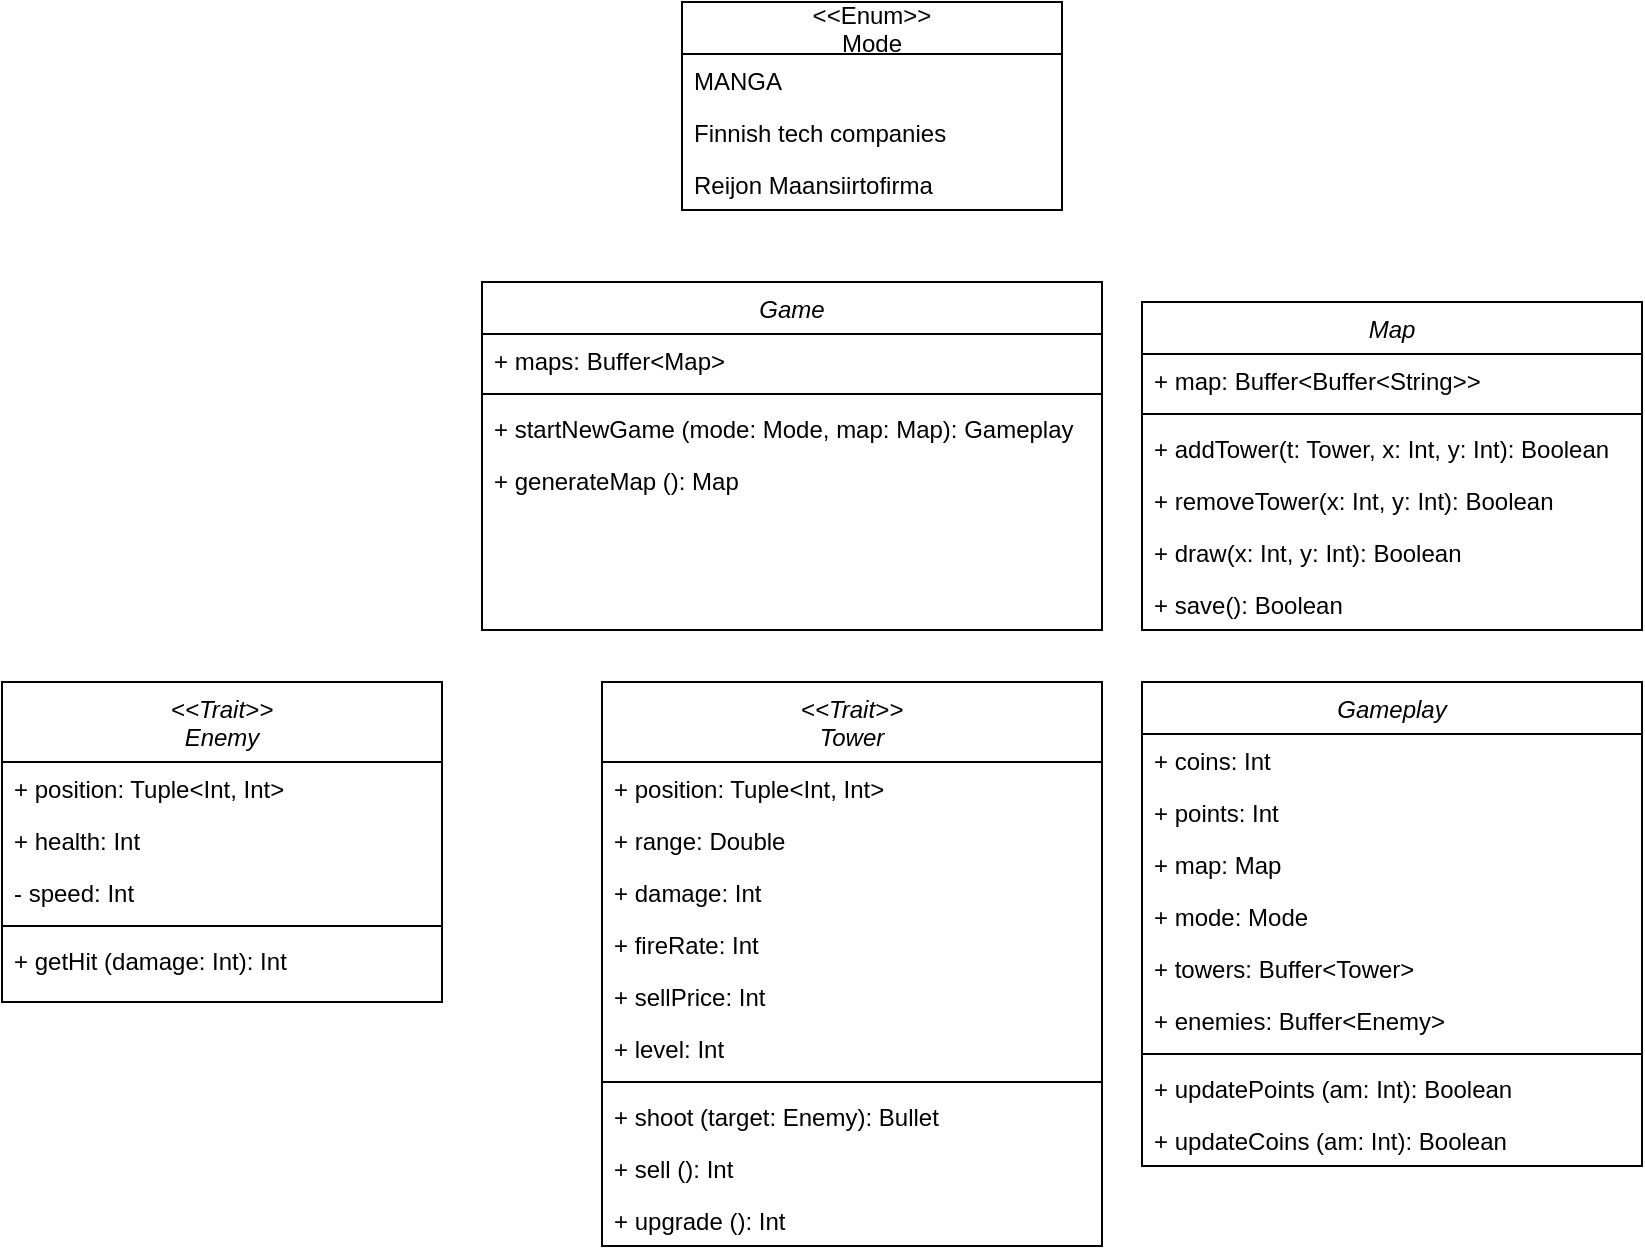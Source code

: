 <mxfile version="20.8.18" type="github">
  <diagram id="C5RBs43oDa-KdzZeNtuy" name="Page-1">
    <mxGraphModel dx="1513" dy="1969" grid="1" gridSize="10" guides="1" tooltips="1" connect="1" arrows="1" fold="1" page="1" pageScale="1" pageWidth="827" pageHeight="1169" math="0" shadow="0">
      <root>
        <mxCell id="WIyWlLk6GJQsqaUBKTNV-0" />
        <mxCell id="WIyWlLk6GJQsqaUBKTNV-1" parent="WIyWlLk6GJQsqaUBKTNV-0" />
        <mxCell id="zkfFHV4jXpPFQw0GAbJ--0" value="Game" style="swimlane;fontStyle=2;align=center;verticalAlign=top;childLayout=stackLayout;horizontal=1;startSize=26;horizontalStack=0;resizeParent=1;resizeLast=0;collapsible=1;marginBottom=0;rounded=0;shadow=0;strokeWidth=1;" parent="WIyWlLk6GJQsqaUBKTNV-1" vertex="1">
          <mxGeometry x="160" y="130" width="310" height="174" as="geometry">
            <mxRectangle x="230" y="140" width="160" height="26" as="alternateBounds" />
          </mxGeometry>
        </mxCell>
        <mxCell id="zkfFHV4jXpPFQw0GAbJ--1" value="+ maps: Buffer&lt;Map&gt;" style="text;align=left;verticalAlign=top;spacingLeft=4;spacingRight=4;overflow=hidden;rotatable=0;points=[[0,0.5],[1,0.5]];portConstraint=eastwest;" parent="zkfFHV4jXpPFQw0GAbJ--0" vertex="1">
          <mxGeometry y="26" width="310" height="26" as="geometry" />
        </mxCell>
        <mxCell id="zkfFHV4jXpPFQw0GAbJ--4" value="" style="line;html=1;strokeWidth=1;align=left;verticalAlign=middle;spacingTop=-1;spacingLeft=3;spacingRight=3;rotatable=0;labelPosition=right;points=[];portConstraint=eastwest;" parent="zkfFHV4jXpPFQw0GAbJ--0" vertex="1">
          <mxGeometry y="52" width="310" height="8" as="geometry" />
        </mxCell>
        <mxCell id="zkfFHV4jXpPFQw0GAbJ--5" value="+ startNewGame (mode: Mode, map: Map): Gameplay" style="text;align=left;verticalAlign=top;spacingLeft=4;spacingRight=4;overflow=hidden;rotatable=0;points=[[0,0.5],[1,0.5]];portConstraint=eastwest;" parent="zkfFHV4jXpPFQw0GAbJ--0" vertex="1">
          <mxGeometry y="60" width="310" height="26" as="geometry" />
        </mxCell>
        <mxCell id="OlATY0SooS2oWQeTTlV3-26" value="+ generateMap (): Map" style="text;align=left;verticalAlign=top;spacingLeft=4;spacingRight=4;overflow=hidden;rotatable=0;points=[[0,0.5],[1,0.5]];portConstraint=eastwest;" vertex="1" parent="zkfFHV4jXpPFQw0GAbJ--0">
          <mxGeometry y="86" width="310" height="26" as="geometry" />
        </mxCell>
        <mxCell id="OlATY0SooS2oWQeTTlV3-0" value="Map" style="swimlane;fontStyle=2;align=center;verticalAlign=top;childLayout=stackLayout;horizontal=1;startSize=26;horizontalStack=0;resizeParent=1;resizeLast=0;collapsible=1;marginBottom=0;rounded=0;shadow=0;strokeWidth=1;" vertex="1" parent="WIyWlLk6GJQsqaUBKTNV-1">
          <mxGeometry x="490" y="140" width="250" height="164" as="geometry">
            <mxRectangle x="230" y="140" width="160" height="26" as="alternateBounds" />
          </mxGeometry>
        </mxCell>
        <mxCell id="OlATY0SooS2oWQeTTlV3-1" value="+ map: Buffer&lt;Buffer&lt;String&gt;&gt;" style="text;align=left;verticalAlign=top;spacingLeft=4;spacingRight=4;overflow=hidden;rotatable=0;points=[[0,0.5],[1,0.5]];portConstraint=eastwest;" vertex="1" parent="OlATY0SooS2oWQeTTlV3-0">
          <mxGeometry y="26" width="250" height="26" as="geometry" />
        </mxCell>
        <mxCell id="OlATY0SooS2oWQeTTlV3-2" value="" style="line;html=1;strokeWidth=1;align=left;verticalAlign=middle;spacingTop=-1;spacingLeft=3;spacingRight=3;rotatable=0;labelPosition=right;points=[];portConstraint=eastwest;" vertex="1" parent="OlATY0SooS2oWQeTTlV3-0">
          <mxGeometry y="52" width="250" height="8" as="geometry" />
        </mxCell>
        <mxCell id="OlATY0SooS2oWQeTTlV3-3" value="+ addTower(t: Tower, x: Int, y: Int): Boolean" style="text;align=left;verticalAlign=top;spacingLeft=4;spacingRight=4;overflow=hidden;rotatable=0;points=[[0,0.5],[1,0.5]];portConstraint=eastwest;" vertex="1" parent="OlATY0SooS2oWQeTTlV3-0">
          <mxGeometry y="60" width="250" height="26" as="geometry" />
        </mxCell>
        <mxCell id="OlATY0SooS2oWQeTTlV3-4" value="+ removeTower(x: Int, y: Int): Boolean" style="text;align=left;verticalAlign=top;spacingLeft=4;spacingRight=4;overflow=hidden;rotatable=0;points=[[0,0.5],[1,0.5]];portConstraint=eastwest;" vertex="1" parent="OlATY0SooS2oWQeTTlV3-0">
          <mxGeometry y="86" width="250" height="26" as="geometry" />
        </mxCell>
        <mxCell id="OlATY0SooS2oWQeTTlV3-10" value="+ draw(x: Int, y: Int): Boolean" style="text;align=left;verticalAlign=top;spacingLeft=4;spacingRight=4;overflow=hidden;rotatable=0;points=[[0,0.5],[1,0.5]];portConstraint=eastwest;" vertex="1" parent="OlATY0SooS2oWQeTTlV3-0">
          <mxGeometry y="112" width="250" height="26" as="geometry" />
        </mxCell>
        <mxCell id="OlATY0SooS2oWQeTTlV3-11" value="+ save(): Boolean" style="text;align=left;verticalAlign=top;spacingLeft=4;spacingRight=4;overflow=hidden;rotatable=0;points=[[0,0.5],[1,0.5]];portConstraint=eastwest;" vertex="1" parent="OlATY0SooS2oWQeTTlV3-0">
          <mxGeometry y="138" width="250" height="26" as="geometry" />
        </mxCell>
        <mxCell id="OlATY0SooS2oWQeTTlV3-5" value="&lt;&lt;Trait&gt;&gt;&#xa;Tower" style="swimlane;fontStyle=2;align=center;verticalAlign=top;childLayout=stackLayout;horizontal=1;startSize=40;horizontalStack=0;resizeParent=1;resizeLast=0;collapsible=1;marginBottom=0;rounded=0;shadow=0;strokeWidth=1;" vertex="1" parent="WIyWlLk6GJQsqaUBKTNV-1">
          <mxGeometry x="220" y="330" width="250" height="282" as="geometry">
            <mxRectangle x="230" y="140" width="160" height="26" as="alternateBounds" />
          </mxGeometry>
        </mxCell>
        <mxCell id="OlATY0SooS2oWQeTTlV3-6" value="+ position: Tuple&lt;Int, Int&gt;" style="text;align=left;verticalAlign=top;spacingLeft=4;spacingRight=4;overflow=hidden;rotatable=0;points=[[0,0.5],[1,0.5]];portConstraint=eastwest;" vertex="1" parent="OlATY0SooS2oWQeTTlV3-5">
          <mxGeometry y="40" width="250" height="26" as="geometry" />
        </mxCell>
        <mxCell id="OlATY0SooS2oWQeTTlV3-27" value="+ range: Double" style="text;align=left;verticalAlign=top;spacingLeft=4;spacingRight=4;overflow=hidden;rotatable=0;points=[[0,0.5],[1,0.5]];portConstraint=eastwest;" vertex="1" parent="OlATY0SooS2oWQeTTlV3-5">
          <mxGeometry y="66" width="250" height="26" as="geometry" />
        </mxCell>
        <mxCell id="OlATY0SooS2oWQeTTlV3-28" value="+ damage: Int" style="text;align=left;verticalAlign=top;spacingLeft=4;spacingRight=4;overflow=hidden;rotatable=0;points=[[0,0.5],[1,0.5]];portConstraint=eastwest;" vertex="1" parent="OlATY0SooS2oWQeTTlV3-5">
          <mxGeometry y="92" width="250" height="26" as="geometry" />
        </mxCell>
        <mxCell id="OlATY0SooS2oWQeTTlV3-29" value="+ fireRate: Int" style="text;align=left;verticalAlign=top;spacingLeft=4;spacingRight=4;overflow=hidden;rotatable=0;points=[[0,0.5],[1,0.5]];portConstraint=eastwest;" vertex="1" parent="OlATY0SooS2oWQeTTlV3-5">
          <mxGeometry y="118" width="250" height="26" as="geometry" />
        </mxCell>
        <mxCell id="OlATY0SooS2oWQeTTlV3-31" value="+ sellPrice: Int" style="text;align=left;verticalAlign=top;spacingLeft=4;spacingRight=4;overflow=hidden;rotatable=0;points=[[0,0.5],[1,0.5]];portConstraint=eastwest;" vertex="1" parent="OlATY0SooS2oWQeTTlV3-5">
          <mxGeometry y="144" width="250" height="26" as="geometry" />
        </mxCell>
        <mxCell id="OlATY0SooS2oWQeTTlV3-32" value="+ level: Int" style="text;align=left;verticalAlign=top;spacingLeft=4;spacingRight=4;overflow=hidden;rotatable=0;points=[[0,0.5],[1,0.5]];portConstraint=eastwest;" vertex="1" parent="OlATY0SooS2oWQeTTlV3-5">
          <mxGeometry y="170" width="250" height="26" as="geometry" />
        </mxCell>
        <mxCell id="OlATY0SooS2oWQeTTlV3-7" value="" style="line;html=1;strokeWidth=1;align=left;verticalAlign=middle;spacingTop=-1;spacingLeft=3;spacingRight=3;rotatable=0;labelPosition=right;points=[];portConstraint=eastwest;" vertex="1" parent="OlATY0SooS2oWQeTTlV3-5">
          <mxGeometry y="196" width="250" height="8" as="geometry" />
        </mxCell>
        <mxCell id="OlATY0SooS2oWQeTTlV3-34" value="+ shoot (target: Enemy): Bullet" style="text;align=left;verticalAlign=top;spacingLeft=4;spacingRight=4;overflow=hidden;rotatable=0;points=[[0,0.5],[1,0.5]];portConstraint=eastwest;" vertex="1" parent="OlATY0SooS2oWQeTTlV3-5">
          <mxGeometry y="204" width="250" height="26" as="geometry" />
        </mxCell>
        <mxCell id="OlATY0SooS2oWQeTTlV3-33" value="+ sell (): Int" style="text;align=left;verticalAlign=top;spacingLeft=4;spacingRight=4;overflow=hidden;rotatable=0;points=[[0,0.5],[1,0.5]];portConstraint=eastwest;" vertex="1" parent="OlATY0SooS2oWQeTTlV3-5">
          <mxGeometry y="230" width="250" height="26" as="geometry" />
        </mxCell>
        <mxCell id="OlATY0SooS2oWQeTTlV3-35" value="+ upgrade (): Int" style="text;align=left;verticalAlign=top;spacingLeft=4;spacingRight=4;overflow=hidden;rotatable=0;points=[[0,0.5],[1,0.5]];portConstraint=eastwest;" vertex="1" parent="OlATY0SooS2oWQeTTlV3-5">
          <mxGeometry y="256" width="250" height="26" as="geometry" />
        </mxCell>
        <mxCell id="OlATY0SooS2oWQeTTlV3-12" value="Gameplay" style="swimlane;fontStyle=2;align=center;verticalAlign=top;childLayout=stackLayout;horizontal=1;startSize=26;horizontalStack=0;resizeParent=1;resizeLast=0;collapsible=1;marginBottom=0;rounded=0;shadow=0;strokeWidth=1;" vertex="1" parent="WIyWlLk6GJQsqaUBKTNV-1">
          <mxGeometry x="490" y="330" width="250" height="242" as="geometry">
            <mxRectangle x="230" y="140" width="160" height="26" as="alternateBounds" />
          </mxGeometry>
        </mxCell>
        <mxCell id="OlATY0SooS2oWQeTTlV3-13" value="+ coins: Int" style="text;align=left;verticalAlign=top;spacingLeft=4;spacingRight=4;overflow=hidden;rotatable=0;points=[[0,0.5],[1,0.5]];portConstraint=eastwest;" vertex="1" parent="OlATY0SooS2oWQeTTlV3-12">
          <mxGeometry y="26" width="250" height="26" as="geometry" />
        </mxCell>
        <mxCell id="OlATY0SooS2oWQeTTlV3-16" value="+ points: Int" style="text;align=left;verticalAlign=top;spacingLeft=4;spacingRight=4;overflow=hidden;rotatable=0;points=[[0,0.5],[1,0.5]];portConstraint=eastwest;" vertex="1" parent="OlATY0SooS2oWQeTTlV3-12">
          <mxGeometry y="52" width="250" height="26" as="geometry" />
        </mxCell>
        <mxCell id="OlATY0SooS2oWQeTTlV3-17" value="+ map: Map" style="text;align=left;verticalAlign=top;spacingLeft=4;spacingRight=4;overflow=hidden;rotatable=0;points=[[0,0.5],[1,0.5]];portConstraint=eastwest;" vertex="1" parent="OlATY0SooS2oWQeTTlV3-12">
          <mxGeometry y="78" width="250" height="26" as="geometry" />
        </mxCell>
        <mxCell id="OlATY0SooS2oWQeTTlV3-24" value="+ mode: Mode" style="text;align=left;verticalAlign=top;spacingLeft=4;spacingRight=4;overflow=hidden;rotatable=0;points=[[0,0.5],[1,0.5]];portConstraint=eastwest;" vertex="1" parent="OlATY0SooS2oWQeTTlV3-12">
          <mxGeometry y="104" width="250" height="26" as="geometry" />
        </mxCell>
        <mxCell id="OlATY0SooS2oWQeTTlV3-36" value="+ towers: Buffer&lt;Tower&gt;" style="text;align=left;verticalAlign=top;spacingLeft=4;spacingRight=4;overflow=hidden;rotatable=0;points=[[0,0.5],[1,0.5]];portConstraint=eastwest;" vertex="1" parent="OlATY0SooS2oWQeTTlV3-12">
          <mxGeometry y="130" width="250" height="26" as="geometry" />
        </mxCell>
        <mxCell id="OlATY0SooS2oWQeTTlV3-37" value="+ enemies: Buffer&lt;Enemy&gt;" style="text;align=left;verticalAlign=top;spacingLeft=4;spacingRight=4;overflow=hidden;rotatable=0;points=[[0,0.5],[1,0.5]];portConstraint=eastwest;" vertex="1" parent="OlATY0SooS2oWQeTTlV3-12">
          <mxGeometry y="156" width="250" height="26" as="geometry" />
        </mxCell>
        <mxCell id="OlATY0SooS2oWQeTTlV3-14" value="" style="line;html=1;strokeWidth=1;align=left;verticalAlign=middle;spacingTop=-1;spacingLeft=3;spacingRight=3;rotatable=0;labelPosition=right;points=[];portConstraint=eastwest;" vertex="1" parent="OlATY0SooS2oWQeTTlV3-12">
          <mxGeometry y="182" width="250" height="8" as="geometry" />
        </mxCell>
        <mxCell id="OlATY0SooS2oWQeTTlV3-18" value="+ updatePoints (am: Int): Boolean" style="text;align=left;verticalAlign=top;spacingLeft=4;spacingRight=4;overflow=hidden;rotatable=0;points=[[0,0.5],[1,0.5]];portConstraint=eastwest;" vertex="1" parent="OlATY0SooS2oWQeTTlV3-12">
          <mxGeometry y="190" width="250" height="26" as="geometry" />
        </mxCell>
        <mxCell id="OlATY0SooS2oWQeTTlV3-15" value="+ updateCoins (am: Int): Boolean" style="text;align=left;verticalAlign=top;spacingLeft=4;spacingRight=4;overflow=hidden;rotatable=0;points=[[0,0.5],[1,0.5]];portConstraint=eastwest;" vertex="1" parent="OlATY0SooS2oWQeTTlV3-12">
          <mxGeometry y="216" width="250" height="26" as="geometry" />
        </mxCell>
        <mxCell id="OlATY0SooS2oWQeTTlV3-20" value="&lt;&lt;Enum&gt;&gt;&#xa;Mode" style="swimlane;fontStyle=0;childLayout=stackLayout;horizontal=1;startSize=26;fillColor=none;horizontalStack=0;resizeParent=1;resizeParentMax=0;resizeLast=0;collapsible=1;marginBottom=0;" vertex="1" parent="WIyWlLk6GJQsqaUBKTNV-1">
          <mxGeometry x="260" y="-10" width="190" height="104" as="geometry" />
        </mxCell>
        <mxCell id="OlATY0SooS2oWQeTTlV3-21" value="MANGA" style="text;strokeColor=none;fillColor=none;align=left;verticalAlign=top;spacingLeft=4;spacingRight=4;overflow=hidden;rotatable=0;points=[[0,0.5],[1,0.5]];portConstraint=eastwest;" vertex="1" parent="OlATY0SooS2oWQeTTlV3-20">
          <mxGeometry y="26" width="190" height="26" as="geometry" />
        </mxCell>
        <mxCell id="OlATY0SooS2oWQeTTlV3-22" value="Finnish tech companies" style="text;strokeColor=none;fillColor=none;align=left;verticalAlign=top;spacingLeft=4;spacingRight=4;overflow=hidden;rotatable=0;points=[[0,0.5],[1,0.5]];portConstraint=eastwest;" vertex="1" parent="OlATY0SooS2oWQeTTlV3-20">
          <mxGeometry y="52" width="190" height="26" as="geometry" />
        </mxCell>
        <mxCell id="OlATY0SooS2oWQeTTlV3-23" value="Reijon Maansiirtofirma" style="text;strokeColor=none;fillColor=none;align=left;verticalAlign=top;spacingLeft=4;spacingRight=4;overflow=hidden;rotatable=0;points=[[0,0.5],[1,0.5]];portConstraint=eastwest;" vertex="1" parent="OlATY0SooS2oWQeTTlV3-20">
          <mxGeometry y="78" width="190" height="26" as="geometry" />
        </mxCell>
        <mxCell id="OlATY0SooS2oWQeTTlV3-38" value="&lt;&lt;Trait&gt;&gt;&#xa;Enemy" style="swimlane;fontStyle=2;align=center;verticalAlign=top;childLayout=stackLayout;horizontal=1;startSize=40;horizontalStack=0;resizeParent=1;resizeLast=0;collapsible=1;marginBottom=0;rounded=0;shadow=0;strokeWidth=1;" vertex="1" parent="WIyWlLk6GJQsqaUBKTNV-1">
          <mxGeometry x="-80" y="330" width="220" height="160" as="geometry">
            <mxRectangle x="230" y="140" width="160" height="26" as="alternateBounds" />
          </mxGeometry>
        </mxCell>
        <mxCell id="OlATY0SooS2oWQeTTlV3-39" value="+ position: Tuple&lt;Int, Int&gt;" style="text;align=left;verticalAlign=top;spacingLeft=4;spacingRight=4;overflow=hidden;rotatable=0;points=[[0,0.5],[1,0.5]];portConstraint=eastwest;" vertex="1" parent="OlATY0SooS2oWQeTTlV3-38">
          <mxGeometry y="40" width="220" height="26" as="geometry" />
        </mxCell>
        <mxCell id="OlATY0SooS2oWQeTTlV3-41" value="+ health: Int" style="text;align=left;verticalAlign=top;spacingLeft=4;spacingRight=4;overflow=hidden;rotatable=0;points=[[0,0.5],[1,0.5]];portConstraint=eastwest;" vertex="1" parent="OlATY0SooS2oWQeTTlV3-38">
          <mxGeometry y="66" width="220" height="26" as="geometry" />
        </mxCell>
        <mxCell id="OlATY0SooS2oWQeTTlV3-42" value="- speed: Int" style="text;align=left;verticalAlign=top;spacingLeft=4;spacingRight=4;overflow=hidden;rotatable=0;points=[[0,0.5],[1,0.5]];portConstraint=eastwest;" vertex="1" parent="OlATY0SooS2oWQeTTlV3-38">
          <mxGeometry y="92" width="220" height="26" as="geometry" />
        </mxCell>
        <mxCell id="OlATY0SooS2oWQeTTlV3-45" value="" style="line;html=1;strokeWidth=1;align=left;verticalAlign=middle;spacingTop=-1;spacingLeft=3;spacingRight=3;rotatable=0;labelPosition=right;points=[];portConstraint=eastwest;" vertex="1" parent="OlATY0SooS2oWQeTTlV3-38">
          <mxGeometry y="118" width="220" height="8" as="geometry" />
        </mxCell>
        <mxCell id="OlATY0SooS2oWQeTTlV3-46" value="+ getHit (damage: Int): Int" style="text;align=left;verticalAlign=top;spacingLeft=4;spacingRight=4;overflow=hidden;rotatable=0;points=[[0,0.5],[1,0.5]];portConstraint=eastwest;" vertex="1" parent="OlATY0SooS2oWQeTTlV3-38">
          <mxGeometry y="126" width="220" height="26" as="geometry" />
        </mxCell>
      </root>
    </mxGraphModel>
  </diagram>
</mxfile>
